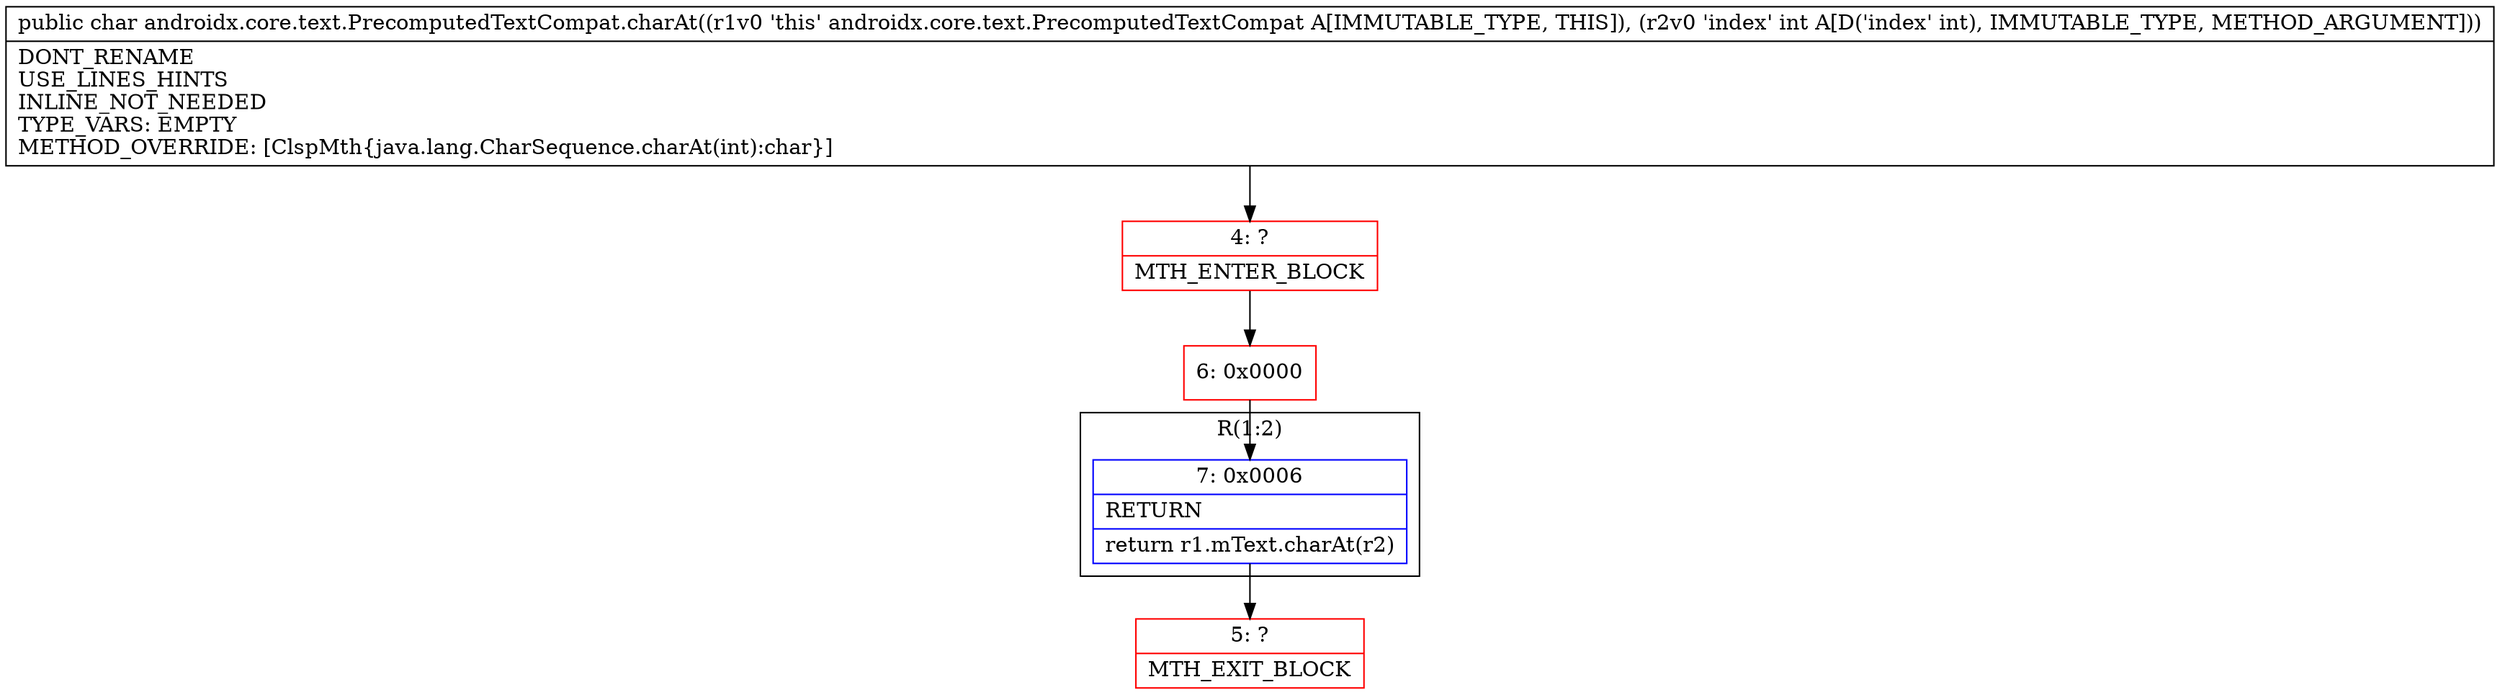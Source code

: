 digraph "CFG forandroidx.core.text.PrecomputedTextCompat.charAt(I)C" {
subgraph cluster_Region_876156505 {
label = "R(1:2)";
node [shape=record,color=blue];
Node_7 [shape=record,label="{7\:\ 0x0006|RETURN\l|return r1.mText.charAt(r2)\l}"];
}
Node_4 [shape=record,color=red,label="{4\:\ ?|MTH_ENTER_BLOCK\l}"];
Node_6 [shape=record,color=red,label="{6\:\ 0x0000}"];
Node_5 [shape=record,color=red,label="{5\:\ ?|MTH_EXIT_BLOCK\l}"];
MethodNode[shape=record,label="{public char androidx.core.text.PrecomputedTextCompat.charAt((r1v0 'this' androidx.core.text.PrecomputedTextCompat A[IMMUTABLE_TYPE, THIS]), (r2v0 'index' int A[D('index' int), IMMUTABLE_TYPE, METHOD_ARGUMENT]))  | DONT_RENAME\lUSE_LINES_HINTS\lINLINE_NOT_NEEDED\lTYPE_VARS: EMPTY\lMETHOD_OVERRIDE: [ClspMth\{java.lang.CharSequence.charAt(int):char\}]\l}"];
MethodNode -> Node_4;Node_7 -> Node_5;
Node_4 -> Node_6;
Node_6 -> Node_7;
}

